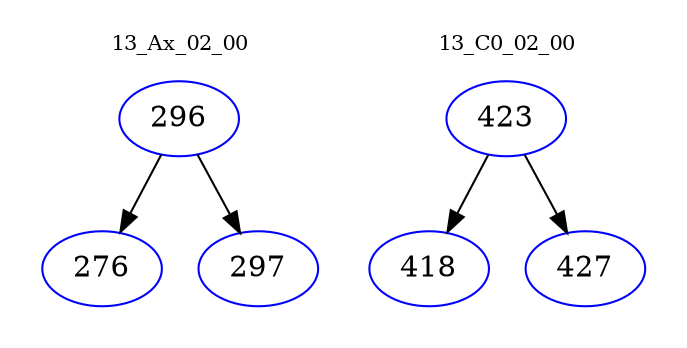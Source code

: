 digraph{
subgraph cluster_0 {
color = white
label = "13_Ax_02_00";
fontsize=10;
T0_296 [label="296", color="blue"]
T0_296 -> T0_276 [color="black"]
T0_276 [label="276", color="blue"]
T0_296 -> T0_297 [color="black"]
T0_297 [label="297", color="blue"]
}
subgraph cluster_1 {
color = white
label = "13_C0_02_00";
fontsize=10;
T1_423 [label="423", color="blue"]
T1_423 -> T1_418 [color="black"]
T1_418 [label="418", color="blue"]
T1_423 -> T1_427 [color="black"]
T1_427 [label="427", color="blue"]
}
}
